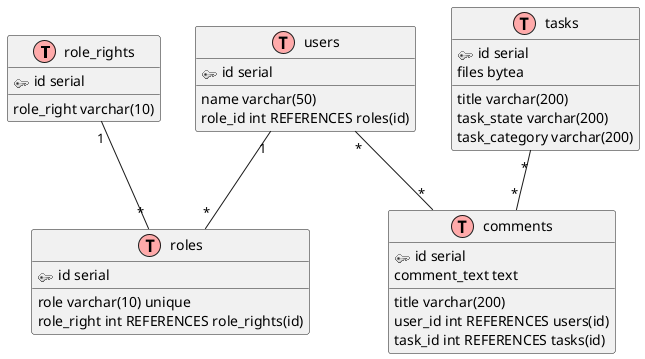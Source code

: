 @startuml

' hide methods
' !define primary_key(x) <u>x</u>
!define TABLE (T,#FFAAAA) 
sprite $primary [17x12/16z] bOqv3e1030CJRzPn9Fx_NWY7n4eqJ3TJs6OVa5pTpD-5tl3YyFHG-4DsqAOnWgawWp0r0KGagDuGMYMJxbMrBxzLPJ_O0G00
' hide empty methods
' ----------------------'

/'-- CONTENT:
		-- role_rights
		-- roles
		-- users
		-- tasks 
		-- comments
'/

class role_rights <<TABLE>> {
	<$primary> id serial
  role_right varchar(10)
}

class roles <<TABLE>> {
  <$primary> id serial
  role varchar(10) unique
  role_right int REFERENCES role_rights(id)
}

class users <<TABLE>> {
	<$primary> id serial
  name varchar(50)
  role_id int REFERENCES roles(id)
}

class tasks <<TABLE>> {
	<$primary> id serial
  title varchar(200)
  task_state varchar(200)
  task_category varchar(200)
  files bytea
}

class comments <<TABLE>>{
  <$primary> id serial
  title varchar(200)
  comment_text text
  user_id int REFERENCES users(id)
  task_id int REFERENCES tasks(id)
}

users "*" -- "*" comments
tasks "*" -- "*" comments
role_rights "1" -- "*" roles
users "1" -- "*" roles

@enduml